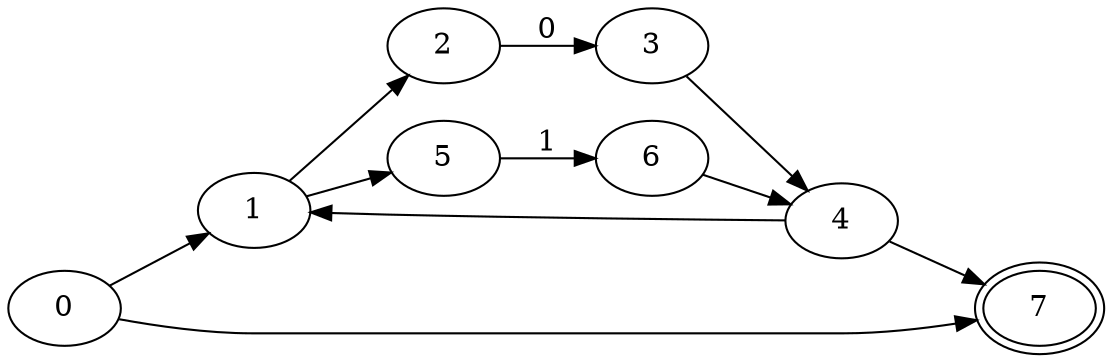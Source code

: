 digraph G {
    layout = dot;
    ordering = out;
    rankdir = "LR";
    
    0 [label = "0";];
    1 [label = "1";];
    2 [label = "2";];
    3 [label = "3";];
    4 [label = "4";];
    5 [label = "5";];
    6 [label = "6";];
    7 [label = "7";peripheries = 2;];
    
    0 -> {1 7};
    
    1 -> {2 5};
    
    2 -> 3 [label = "0";];
    
    3 -> 4;
    
    4 -> {1 7};
    
    5 -> 6 [label = "1";];
    
    6 -> 4;
}